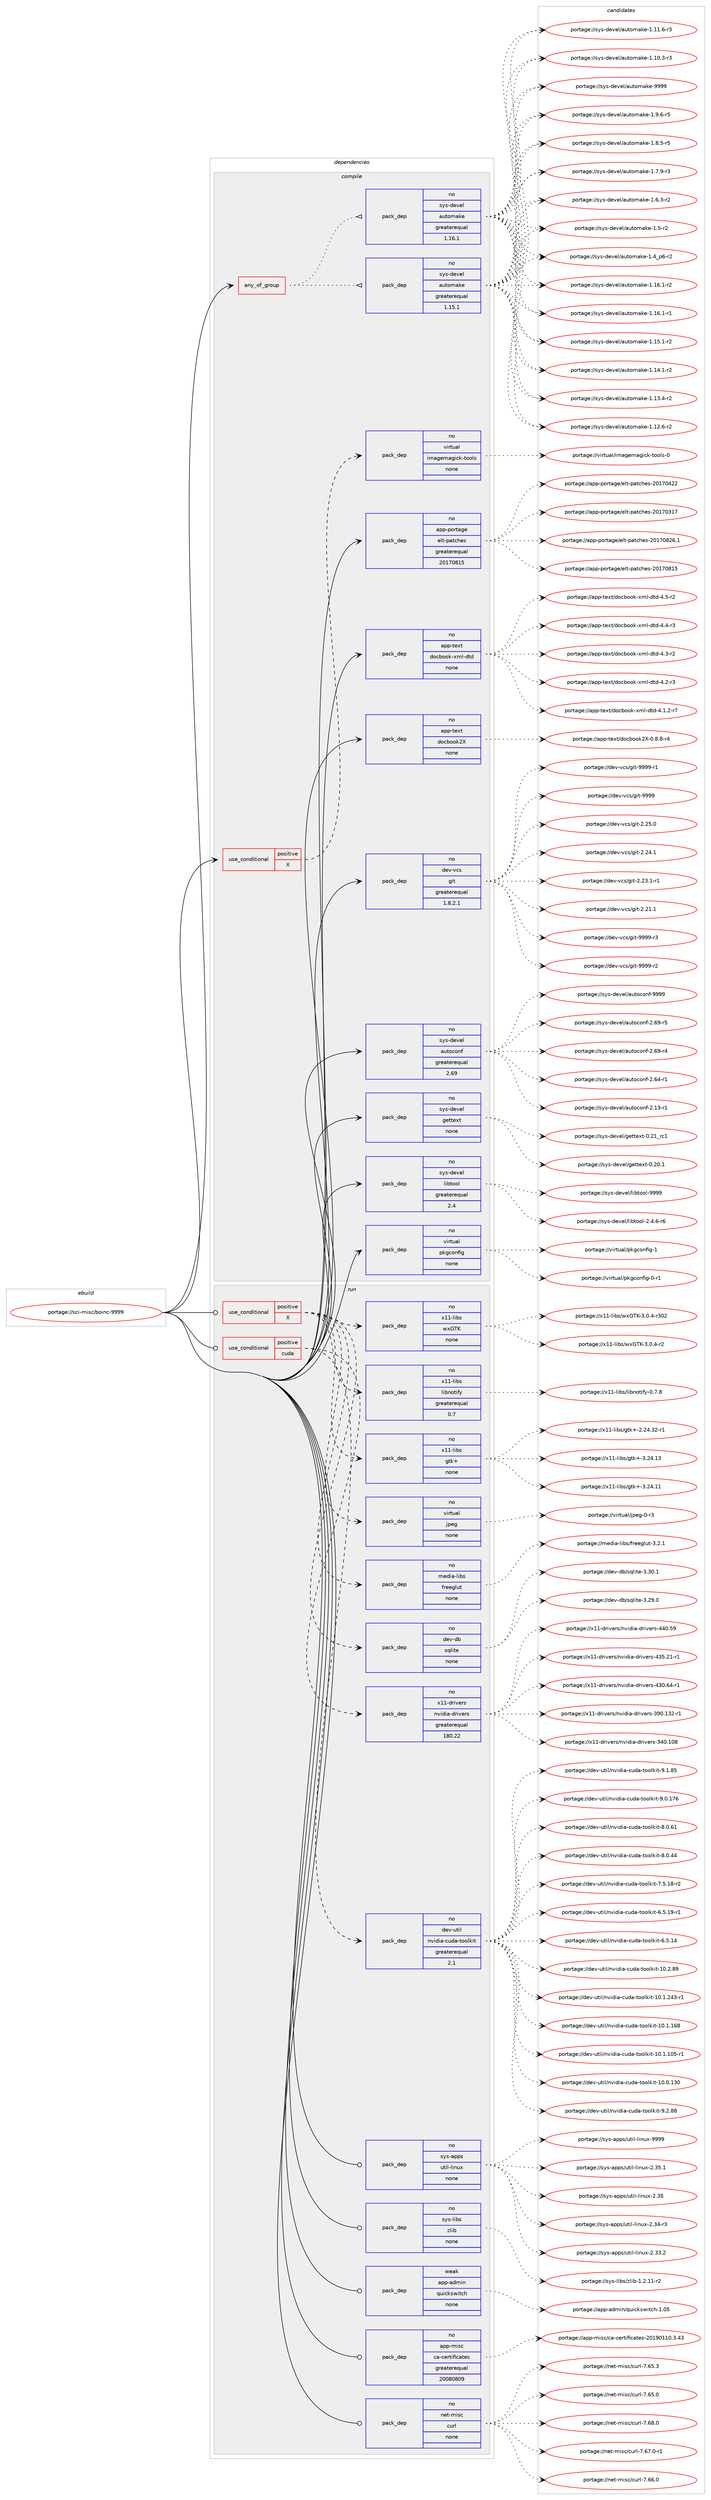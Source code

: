 digraph prolog {

# *************
# Graph options
# *************

newrank=true;
concentrate=true;
compound=true;
graph [rankdir=LR,fontname=Helvetica,fontsize=10,ranksep=1.5];#, ranksep=2.5, nodesep=0.2];
edge  [arrowhead=vee];
node  [fontname=Helvetica,fontsize=10];

# **********
# The ebuild
# **********

subgraph cluster_leftcol {
color=gray;
rank=same;
label=<<i>ebuild</i>>;
id [label="portage://sci-misc/boinc-9999", color=red, width=4, href="../sci-misc/boinc-9999.svg"];
}

# ****************
# The dependencies
# ****************

subgraph cluster_midcol {
color=gray;
label=<<i>dependencies</i>>;
subgraph cluster_compile {
fillcolor="#eeeeee";
style=filled;
label=<<i>compile</i>>;
subgraph any1356 {
dependency85972 [label=<<TABLE BORDER="0" CELLBORDER="1" CELLSPACING="0" CELLPADDING="4"><TR><TD CELLPADDING="10">any_of_group</TD></TR></TABLE>>, shape=none, color=red];subgraph pack67644 {
dependency85973 [label=<<TABLE BORDER="0" CELLBORDER="1" CELLSPACING="0" CELLPADDING="4" WIDTH="220"><TR><TD ROWSPAN="6" CELLPADDING="30">pack_dep</TD></TR><TR><TD WIDTH="110">no</TD></TR><TR><TD>sys-devel</TD></TR><TR><TD>automake</TD></TR><TR><TD>greaterequal</TD></TR><TR><TD>1.16.1</TD></TR></TABLE>>, shape=none, color=blue];
}
dependency85972:e -> dependency85973:w [weight=20,style="dotted",arrowhead="oinv"];
subgraph pack67645 {
dependency85974 [label=<<TABLE BORDER="0" CELLBORDER="1" CELLSPACING="0" CELLPADDING="4" WIDTH="220"><TR><TD ROWSPAN="6" CELLPADDING="30">pack_dep</TD></TR><TR><TD WIDTH="110">no</TD></TR><TR><TD>sys-devel</TD></TR><TR><TD>automake</TD></TR><TR><TD>greaterequal</TD></TR><TR><TD>1.15.1</TD></TR></TABLE>>, shape=none, color=blue];
}
dependency85972:e -> dependency85974:w [weight=20,style="dotted",arrowhead="oinv"];
}
id:e -> dependency85972:w [weight=20,style="solid",arrowhead="vee"];
subgraph cond16888 {
dependency85975 [label=<<TABLE BORDER="0" CELLBORDER="1" CELLSPACING="0" CELLPADDING="4"><TR><TD ROWSPAN="3" CELLPADDING="10">use_conditional</TD></TR><TR><TD>positive</TD></TR><TR><TD>X</TD></TR></TABLE>>, shape=none, color=red];
subgraph pack67646 {
dependency85976 [label=<<TABLE BORDER="0" CELLBORDER="1" CELLSPACING="0" CELLPADDING="4" WIDTH="220"><TR><TD ROWSPAN="6" CELLPADDING="30">pack_dep</TD></TR><TR><TD WIDTH="110">no</TD></TR><TR><TD>virtual</TD></TR><TR><TD>imagemagick-tools</TD></TR><TR><TD>none</TD></TR><TR><TD></TD></TR></TABLE>>, shape=none, color=blue];
}
dependency85975:e -> dependency85976:w [weight=20,style="dashed",arrowhead="vee"];
}
id:e -> dependency85975:w [weight=20,style="solid",arrowhead="vee"];
subgraph pack67647 {
dependency85977 [label=<<TABLE BORDER="0" CELLBORDER="1" CELLSPACING="0" CELLPADDING="4" WIDTH="220"><TR><TD ROWSPAN="6" CELLPADDING="30">pack_dep</TD></TR><TR><TD WIDTH="110">no</TD></TR><TR><TD>app-portage</TD></TR><TR><TD>elt-patches</TD></TR><TR><TD>greaterequal</TD></TR><TR><TD>20170815</TD></TR></TABLE>>, shape=none, color=blue];
}
id:e -> dependency85977:w [weight=20,style="solid",arrowhead="vee"];
subgraph pack67648 {
dependency85978 [label=<<TABLE BORDER="0" CELLBORDER="1" CELLSPACING="0" CELLPADDING="4" WIDTH="220"><TR><TD ROWSPAN="6" CELLPADDING="30">pack_dep</TD></TR><TR><TD WIDTH="110">no</TD></TR><TR><TD>app-text</TD></TR><TR><TD>docbook-xml-dtd</TD></TR><TR><TD>none</TD></TR><TR><TD></TD></TR></TABLE>>, shape=none, color=blue];
}
id:e -> dependency85978:w [weight=20,style="solid",arrowhead="vee"];
subgraph pack67649 {
dependency85979 [label=<<TABLE BORDER="0" CELLBORDER="1" CELLSPACING="0" CELLPADDING="4" WIDTH="220"><TR><TD ROWSPAN="6" CELLPADDING="30">pack_dep</TD></TR><TR><TD WIDTH="110">no</TD></TR><TR><TD>app-text</TD></TR><TR><TD>docbook2X</TD></TR><TR><TD>none</TD></TR><TR><TD></TD></TR></TABLE>>, shape=none, color=blue];
}
id:e -> dependency85979:w [weight=20,style="solid",arrowhead="vee"];
subgraph pack67650 {
dependency85980 [label=<<TABLE BORDER="0" CELLBORDER="1" CELLSPACING="0" CELLPADDING="4" WIDTH="220"><TR><TD ROWSPAN="6" CELLPADDING="30">pack_dep</TD></TR><TR><TD WIDTH="110">no</TD></TR><TR><TD>dev-vcs</TD></TR><TR><TD>git</TD></TR><TR><TD>greaterequal</TD></TR><TR><TD>1.8.2.1</TD></TR></TABLE>>, shape=none, color=blue];
}
id:e -> dependency85980:w [weight=20,style="solid",arrowhead="vee"];
subgraph pack67651 {
dependency85981 [label=<<TABLE BORDER="0" CELLBORDER="1" CELLSPACING="0" CELLPADDING="4" WIDTH="220"><TR><TD ROWSPAN="6" CELLPADDING="30">pack_dep</TD></TR><TR><TD WIDTH="110">no</TD></TR><TR><TD>sys-devel</TD></TR><TR><TD>autoconf</TD></TR><TR><TD>greaterequal</TD></TR><TR><TD>2.69</TD></TR></TABLE>>, shape=none, color=blue];
}
id:e -> dependency85981:w [weight=20,style="solid",arrowhead="vee"];
subgraph pack67652 {
dependency85982 [label=<<TABLE BORDER="0" CELLBORDER="1" CELLSPACING="0" CELLPADDING="4" WIDTH="220"><TR><TD ROWSPAN="6" CELLPADDING="30">pack_dep</TD></TR><TR><TD WIDTH="110">no</TD></TR><TR><TD>sys-devel</TD></TR><TR><TD>gettext</TD></TR><TR><TD>none</TD></TR><TR><TD></TD></TR></TABLE>>, shape=none, color=blue];
}
id:e -> dependency85982:w [weight=20,style="solid",arrowhead="vee"];
subgraph pack67653 {
dependency85983 [label=<<TABLE BORDER="0" CELLBORDER="1" CELLSPACING="0" CELLPADDING="4" WIDTH="220"><TR><TD ROWSPAN="6" CELLPADDING="30">pack_dep</TD></TR><TR><TD WIDTH="110">no</TD></TR><TR><TD>sys-devel</TD></TR><TR><TD>libtool</TD></TR><TR><TD>greaterequal</TD></TR><TR><TD>2.4</TD></TR></TABLE>>, shape=none, color=blue];
}
id:e -> dependency85983:w [weight=20,style="solid",arrowhead="vee"];
subgraph pack67654 {
dependency85984 [label=<<TABLE BORDER="0" CELLBORDER="1" CELLSPACING="0" CELLPADDING="4" WIDTH="220"><TR><TD ROWSPAN="6" CELLPADDING="30">pack_dep</TD></TR><TR><TD WIDTH="110">no</TD></TR><TR><TD>virtual</TD></TR><TR><TD>pkgconfig</TD></TR><TR><TD>none</TD></TR><TR><TD></TD></TR></TABLE>>, shape=none, color=blue];
}
id:e -> dependency85984:w [weight=20,style="solid",arrowhead="vee"];
}
subgraph cluster_compileandrun {
fillcolor="#eeeeee";
style=filled;
label=<<i>compile and run</i>>;
}
subgraph cluster_run {
fillcolor="#eeeeee";
style=filled;
label=<<i>run</i>>;
subgraph cond16889 {
dependency85985 [label=<<TABLE BORDER="0" CELLBORDER="1" CELLSPACING="0" CELLPADDING="4"><TR><TD ROWSPAN="3" CELLPADDING="10">use_conditional</TD></TR><TR><TD>positive</TD></TR><TR><TD>X</TD></TR></TABLE>>, shape=none, color=red];
subgraph pack67655 {
dependency85986 [label=<<TABLE BORDER="0" CELLBORDER="1" CELLSPACING="0" CELLPADDING="4" WIDTH="220"><TR><TD ROWSPAN="6" CELLPADDING="30">pack_dep</TD></TR><TR><TD WIDTH="110">no</TD></TR><TR><TD>dev-db</TD></TR><TR><TD>sqlite</TD></TR><TR><TD>none</TD></TR><TR><TD></TD></TR></TABLE>>, shape=none, color=blue];
}
dependency85985:e -> dependency85986:w [weight=20,style="dashed",arrowhead="vee"];
subgraph pack67656 {
dependency85987 [label=<<TABLE BORDER="0" CELLBORDER="1" CELLSPACING="0" CELLPADDING="4" WIDTH="220"><TR><TD ROWSPAN="6" CELLPADDING="30">pack_dep</TD></TR><TR><TD WIDTH="110">no</TD></TR><TR><TD>media-libs</TD></TR><TR><TD>freeglut</TD></TR><TR><TD>none</TD></TR><TR><TD></TD></TR></TABLE>>, shape=none, color=blue];
}
dependency85985:e -> dependency85987:w [weight=20,style="dashed",arrowhead="vee"];
subgraph pack67657 {
dependency85988 [label=<<TABLE BORDER="0" CELLBORDER="1" CELLSPACING="0" CELLPADDING="4" WIDTH="220"><TR><TD ROWSPAN="6" CELLPADDING="30">pack_dep</TD></TR><TR><TD WIDTH="110">no</TD></TR><TR><TD>virtual</TD></TR><TR><TD>jpeg</TD></TR><TR><TD>none</TD></TR><TR><TD></TD></TR></TABLE>>, shape=none, color=blue];
}
dependency85985:e -> dependency85988:w [weight=20,style="dashed",arrowhead="vee"];
subgraph pack67658 {
dependency85989 [label=<<TABLE BORDER="0" CELLBORDER="1" CELLSPACING="0" CELLPADDING="4" WIDTH="220"><TR><TD ROWSPAN="6" CELLPADDING="30">pack_dep</TD></TR><TR><TD WIDTH="110">no</TD></TR><TR><TD>x11-libs</TD></TR><TR><TD>gtk+</TD></TR><TR><TD>none</TD></TR><TR><TD></TD></TR></TABLE>>, shape=none, color=blue];
}
dependency85985:e -> dependency85989:w [weight=20,style="dashed",arrowhead="vee"];
subgraph pack67659 {
dependency85990 [label=<<TABLE BORDER="0" CELLBORDER="1" CELLSPACING="0" CELLPADDING="4" WIDTH="220"><TR><TD ROWSPAN="6" CELLPADDING="30">pack_dep</TD></TR><TR><TD WIDTH="110">no</TD></TR><TR><TD>x11-libs</TD></TR><TR><TD>libnotify</TD></TR><TR><TD>greaterequal</TD></TR><TR><TD>0.7</TD></TR></TABLE>>, shape=none, color=blue];
}
dependency85985:e -> dependency85990:w [weight=20,style="dashed",arrowhead="vee"];
subgraph pack67660 {
dependency85991 [label=<<TABLE BORDER="0" CELLBORDER="1" CELLSPACING="0" CELLPADDING="4" WIDTH="220"><TR><TD ROWSPAN="6" CELLPADDING="30">pack_dep</TD></TR><TR><TD WIDTH="110">no</TD></TR><TR><TD>x11-libs</TD></TR><TR><TD>wxGTK</TD></TR><TR><TD>none</TD></TR><TR><TD></TD></TR></TABLE>>, shape=none, color=blue];
}
dependency85985:e -> dependency85991:w [weight=20,style="dashed",arrowhead="vee"];
}
id:e -> dependency85985:w [weight=20,style="solid",arrowhead="odot"];
subgraph cond16890 {
dependency85992 [label=<<TABLE BORDER="0" CELLBORDER="1" CELLSPACING="0" CELLPADDING="4"><TR><TD ROWSPAN="3" CELLPADDING="10">use_conditional</TD></TR><TR><TD>positive</TD></TR><TR><TD>cuda</TD></TR></TABLE>>, shape=none, color=red];
subgraph pack67661 {
dependency85993 [label=<<TABLE BORDER="0" CELLBORDER="1" CELLSPACING="0" CELLPADDING="4" WIDTH="220"><TR><TD ROWSPAN="6" CELLPADDING="30">pack_dep</TD></TR><TR><TD WIDTH="110">no</TD></TR><TR><TD>dev-util</TD></TR><TR><TD>nvidia-cuda-toolkit</TD></TR><TR><TD>greaterequal</TD></TR><TR><TD>2.1</TD></TR></TABLE>>, shape=none, color=blue];
}
dependency85992:e -> dependency85993:w [weight=20,style="dashed",arrowhead="vee"];
subgraph pack67662 {
dependency85994 [label=<<TABLE BORDER="0" CELLBORDER="1" CELLSPACING="0" CELLPADDING="4" WIDTH="220"><TR><TD ROWSPAN="6" CELLPADDING="30">pack_dep</TD></TR><TR><TD WIDTH="110">no</TD></TR><TR><TD>x11-drivers</TD></TR><TR><TD>nvidia-drivers</TD></TR><TR><TD>greaterequal</TD></TR><TR><TD>180.22</TD></TR></TABLE>>, shape=none, color=blue];
}
dependency85992:e -> dependency85994:w [weight=20,style="dashed",arrowhead="vee"];
}
id:e -> dependency85992:w [weight=20,style="solid",arrowhead="odot"];
subgraph pack67663 {
dependency85995 [label=<<TABLE BORDER="0" CELLBORDER="1" CELLSPACING="0" CELLPADDING="4" WIDTH="220"><TR><TD ROWSPAN="6" CELLPADDING="30">pack_dep</TD></TR><TR><TD WIDTH="110">no</TD></TR><TR><TD>app-misc</TD></TR><TR><TD>ca-certificates</TD></TR><TR><TD>greaterequal</TD></TR><TR><TD>20080809</TD></TR></TABLE>>, shape=none, color=blue];
}
id:e -> dependency85995:w [weight=20,style="solid",arrowhead="odot"];
subgraph pack67664 {
dependency85996 [label=<<TABLE BORDER="0" CELLBORDER="1" CELLSPACING="0" CELLPADDING="4" WIDTH="220"><TR><TD ROWSPAN="6" CELLPADDING="30">pack_dep</TD></TR><TR><TD WIDTH="110">no</TD></TR><TR><TD>net-misc</TD></TR><TR><TD>curl</TD></TR><TR><TD>none</TD></TR><TR><TD></TD></TR></TABLE>>, shape=none, color=blue];
}
id:e -> dependency85996:w [weight=20,style="solid",arrowhead="odot"];
subgraph pack67665 {
dependency85997 [label=<<TABLE BORDER="0" CELLBORDER="1" CELLSPACING="0" CELLPADDING="4" WIDTH="220"><TR><TD ROWSPAN="6" CELLPADDING="30">pack_dep</TD></TR><TR><TD WIDTH="110">no</TD></TR><TR><TD>sys-apps</TD></TR><TR><TD>util-linux</TD></TR><TR><TD>none</TD></TR><TR><TD></TD></TR></TABLE>>, shape=none, color=blue];
}
id:e -> dependency85997:w [weight=20,style="solid",arrowhead="odot"];
subgraph pack67666 {
dependency85998 [label=<<TABLE BORDER="0" CELLBORDER="1" CELLSPACING="0" CELLPADDING="4" WIDTH="220"><TR><TD ROWSPAN="6" CELLPADDING="30">pack_dep</TD></TR><TR><TD WIDTH="110">no</TD></TR><TR><TD>sys-libs</TD></TR><TR><TD>zlib</TD></TR><TR><TD>none</TD></TR><TR><TD></TD></TR></TABLE>>, shape=none, color=blue];
}
id:e -> dependency85998:w [weight=20,style="solid",arrowhead="odot"];
subgraph pack67667 {
dependency85999 [label=<<TABLE BORDER="0" CELLBORDER="1" CELLSPACING="0" CELLPADDING="4" WIDTH="220"><TR><TD ROWSPAN="6" CELLPADDING="30">pack_dep</TD></TR><TR><TD WIDTH="110">weak</TD></TR><TR><TD>app-admin</TD></TR><TR><TD>quickswitch</TD></TR><TR><TD>none</TD></TR><TR><TD></TD></TR></TABLE>>, shape=none, color=blue];
}
id:e -> dependency85999:w [weight=20,style="solid",arrowhead="odot"];
}
}

# **************
# The candidates
# **************

subgraph cluster_choices {
rank=same;
color=gray;
label=<<i>candidates</i>>;

subgraph choice67644 {
color=black;
nodesep=1;
choice115121115451001011181011084797117116111109971071014557575757 [label="portage://sys-devel/automake-9999", color=red, width=4,href="../sys-devel/automake-9999.svg"];
choice115121115451001011181011084797117116111109971071014549465746544511453 [label="portage://sys-devel/automake-1.9.6-r5", color=red, width=4,href="../sys-devel/automake-1.9.6-r5.svg"];
choice115121115451001011181011084797117116111109971071014549465646534511453 [label="portage://sys-devel/automake-1.8.5-r5", color=red, width=4,href="../sys-devel/automake-1.8.5-r5.svg"];
choice115121115451001011181011084797117116111109971071014549465546574511451 [label="portage://sys-devel/automake-1.7.9-r3", color=red, width=4,href="../sys-devel/automake-1.7.9-r3.svg"];
choice115121115451001011181011084797117116111109971071014549465446514511450 [label="portage://sys-devel/automake-1.6.3-r2", color=red, width=4,href="../sys-devel/automake-1.6.3-r2.svg"];
choice11512111545100101118101108479711711611110997107101454946534511450 [label="portage://sys-devel/automake-1.5-r2", color=red, width=4,href="../sys-devel/automake-1.5-r2.svg"];
choice115121115451001011181011084797117116111109971071014549465295112544511450 [label="portage://sys-devel/automake-1.4_p6-r2", color=red, width=4,href="../sys-devel/automake-1.4_p6-r2.svg"];
choice11512111545100101118101108479711711611110997107101454946495446494511450 [label="portage://sys-devel/automake-1.16.1-r2", color=red, width=4,href="../sys-devel/automake-1.16.1-r2.svg"];
choice11512111545100101118101108479711711611110997107101454946495446494511449 [label="portage://sys-devel/automake-1.16.1-r1", color=red, width=4,href="../sys-devel/automake-1.16.1-r1.svg"];
choice11512111545100101118101108479711711611110997107101454946495346494511450 [label="portage://sys-devel/automake-1.15.1-r2", color=red, width=4,href="../sys-devel/automake-1.15.1-r2.svg"];
choice11512111545100101118101108479711711611110997107101454946495246494511450 [label="portage://sys-devel/automake-1.14.1-r2", color=red, width=4,href="../sys-devel/automake-1.14.1-r2.svg"];
choice11512111545100101118101108479711711611110997107101454946495146524511450 [label="portage://sys-devel/automake-1.13.4-r2", color=red, width=4,href="../sys-devel/automake-1.13.4-r2.svg"];
choice11512111545100101118101108479711711611110997107101454946495046544511450 [label="portage://sys-devel/automake-1.12.6-r2", color=red, width=4,href="../sys-devel/automake-1.12.6-r2.svg"];
choice11512111545100101118101108479711711611110997107101454946494946544511451 [label="portage://sys-devel/automake-1.11.6-r3", color=red, width=4,href="../sys-devel/automake-1.11.6-r3.svg"];
choice11512111545100101118101108479711711611110997107101454946494846514511451 [label="portage://sys-devel/automake-1.10.3-r3", color=red, width=4,href="../sys-devel/automake-1.10.3-r3.svg"];
dependency85973:e -> choice115121115451001011181011084797117116111109971071014557575757:w [style=dotted,weight="100"];
dependency85973:e -> choice115121115451001011181011084797117116111109971071014549465746544511453:w [style=dotted,weight="100"];
dependency85973:e -> choice115121115451001011181011084797117116111109971071014549465646534511453:w [style=dotted,weight="100"];
dependency85973:e -> choice115121115451001011181011084797117116111109971071014549465546574511451:w [style=dotted,weight="100"];
dependency85973:e -> choice115121115451001011181011084797117116111109971071014549465446514511450:w [style=dotted,weight="100"];
dependency85973:e -> choice11512111545100101118101108479711711611110997107101454946534511450:w [style=dotted,weight="100"];
dependency85973:e -> choice115121115451001011181011084797117116111109971071014549465295112544511450:w [style=dotted,weight="100"];
dependency85973:e -> choice11512111545100101118101108479711711611110997107101454946495446494511450:w [style=dotted,weight="100"];
dependency85973:e -> choice11512111545100101118101108479711711611110997107101454946495446494511449:w [style=dotted,weight="100"];
dependency85973:e -> choice11512111545100101118101108479711711611110997107101454946495346494511450:w [style=dotted,weight="100"];
dependency85973:e -> choice11512111545100101118101108479711711611110997107101454946495246494511450:w [style=dotted,weight="100"];
dependency85973:e -> choice11512111545100101118101108479711711611110997107101454946495146524511450:w [style=dotted,weight="100"];
dependency85973:e -> choice11512111545100101118101108479711711611110997107101454946495046544511450:w [style=dotted,weight="100"];
dependency85973:e -> choice11512111545100101118101108479711711611110997107101454946494946544511451:w [style=dotted,weight="100"];
dependency85973:e -> choice11512111545100101118101108479711711611110997107101454946494846514511451:w [style=dotted,weight="100"];
}
subgraph choice67645 {
color=black;
nodesep=1;
choice115121115451001011181011084797117116111109971071014557575757 [label="portage://sys-devel/automake-9999", color=red, width=4,href="../sys-devel/automake-9999.svg"];
choice115121115451001011181011084797117116111109971071014549465746544511453 [label="portage://sys-devel/automake-1.9.6-r5", color=red, width=4,href="../sys-devel/automake-1.9.6-r5.svg"];
choice115121115451001011181011084797117116111109971071014549465646534511453 [label="portage://sys-devel/automake-1.8.5-r5", color=red, width=4,href="../sys-devel/automake-1.8.5-r5.svg"];
choice115121115451001011181011084797117116111109971071014549465546574511451 [label="portage://sys-devel/automake-1.7.9-r3", color=red, width=4,href="../sys-devel/automake-1.7.9-r3.svg"];
choice115121115451001011181011084797117116111109971071014549465446514511450 [label="portage://sys-devel/automake-1.6.3-r2", color=red, width=4,href="../sys-devel/automake-1.6.3-r2.svg"];
choice11512111545100101118101108479711711611110997107101454946534511450 [label="portage://sys-devel/automake-1.5-r2", color=red, width=4,href="../sys-devel/automake-1.5-r2.svg"];
choice115121115451001011181011084797117116111109971071014549465295112544511450 [label="portage://sys-devel/automake-1.4_p6-r2", color=red, width=4,href="../sys-devel/automake-1.4_p6-r2.svg"];
choice11512111545100101118101108479711711611110997107101454946495446494511450 [label="portage://sys-devel/automake-1.16.1-r2", color=red, width=4,href="../sys-devel/automake-1.16.1-r2.svg"];
choice11512111545100101118101108479711711611110997107101454946495446494511449 [label="portage://sys-devel/automake-1.16.1-r1", color=red, width=4,href="../sys-devel/automake-1.16.1-r1.svg"];
choice11512111545100101118101108479711711611110997107101454946495346494511450 [label="portage://sys-devel/automake-1.15.1-r2", color=red, width=4,href="../sys-devel/automake-1.15.1-r2.svg"];
choice11512111545100101118101108479711711611110997107101454946495246494511450 [label="portage://sys-devel/automake-1.14.1-r2", color=red, width=4,href="../sys-devel/automake-1.14.1-r2.svg"];
choice11512111545100101118101108479711711611110997107101454946495146524511450 [label="portage://sys-devel/automake-1.13.4-r2", color=red, width=4,href="../sys-devel/automake-1.13.4-r2.svg"];
choice11512111545100101118101108479711711611110997107101454946495046544511450 [label="portage://sys-devel/automake-1.12.6-r2", color=red, width=4,href="../sys-devel/automake-1.12.6-r2.svg"];
choice11512111545100101118101108479711711611110997107101454946494946544511451 [label="portage://sys-devel/automake-1.11.6-r3", color=red, width=4,href="../sys-devel/automake-1.11.6-r3.svg"];
choice11512111545100101118101108479711711611110997107101454946494846514511451 [label="portage://sys-devel/automake-1.10.3-r3", color=red, width=4,href="../sys-devel/automake-1.10.3-r3.svg"];
dependency85974:e -> choice115121115451001011181011084797117116111109971071014557575757:w [style=dotted,weight="100"];
dependency85974:e -> choice115121115451001011181011084797117116111109971071014549465746544511453:w [style=dotted,weight="100"];
dependency85974:e -> choice115121115451001011181011084797117116111109971071014549465646534511453:w [style=dotted,weight="100"];
dependency85974:e -> choice115121115451001011181011084797117116111109971071014549465546574511451:w [style=dotted,weight="100"];
dependency85974:e -> choice115121115451001011181011084797117116111109971071014549465446514511450:w [style=dotted,weight="100"];
dependency85974:e -> choice11512111545100101118101108479711711611110997107101454946534511450:w [style=dotted,weight="100"];
dependency85974:e -> choice115121115451001011181011084797117116111109971071014549465295112544511450:w [style=dotted,weight="100"];
dependency85974:e -> choice11512111545100101118101108479711711611110997107101454946495446494511450:w [style=dotted,weight="100"];
dependency85974:e -> choice11512111545100101118101108479711711611110997107101454946495446494511449:w [style=dotted,weight="100"];
dependency85974:e -> choice11512111545100101118101108479711711611110997107101454946495346494511450:w [style=dotted,weight="100"];
dependency85974:e -> choice11512111545100101118101108479711711611110997107101454946495246494511450:w [style=dotted,weight="100"];
dependency85974:e -> choice11512111545100101118101108479711711611110997107101454946495146524511450:w [style=dotted,weight="100"];
dependency85974:e -> choice11512111545100101118101108479711711611110997107101454946495046544511450:w [style=dotted,weight="100"];
dependency85974:e -> choice11512111545100101118101108479711711611110997107101454946494946544511451:w [style=dotted,weight="100"];
dependency85974:e -> choice11512111545100101118101108479711711611110997107101454946494846514511451:w [style=dotted,weight="100"];
}
subgraph choice67646 {
color=black;
nodesep=1;
choice1181051141161179710847105109971031011099710310599107451161111111081154548 [label="portage://virtual/imagemagick-tools-0", color=red, width=4,href="../virtual/imagemagick-tools-0.svg"];
dependency85976:e -> choice1181051141161179710847105109971031011099710310599107451161111111081154548:w [style=dotted,weight="100"];
}
subgraph choice67647 {
color=black;
nodesep=1;
choice971121124511211111411697103101471011081164511297116991041011154550484955485650544649 [label="portage://app-portage/elt-patches-20170826.1", color=red, width=4,href="../app-portage/elt-patches-20170826.1.svg"];
choice97112112451121111141169710310147101108116451129711699104101115455048495548564953 [label="portage://app-portage/elt-patches-20170815", color=red, width=4,href="../app-portage/elt-patches-20170815.svg"];
choice97112112451121111141169710310147101108116451129711699104101115455048495548525050 [label="portage://app-portage/elt-patches-20170422", color=red, width=4,href="../app-portage/elt-patches-20170422.svg"];
choice97112112451121111141169710310147101108116451129711699104101115455048495548514955 [label="portage://app-portage/elt-patches-20170317", color=red, width=4,href="../app-portage/elt-patches-20170317.svg"];
dependency85977:e -> choice971121124511211111411697103101471011081164511297116991041011154550484955485650544649:w [style=dotted,weight="100"];
dependency85977:e -> choice97112112451121111141169710310147101108116451129711699104101115455048495548564953:w [style=dotted,weight="100"];
dependency85977:e -> choice97112112451121111141169710310147101108116451129711699104101115455048495548525050:w [style=dotted,weight="100"];
dependency85977:e -> choice97112112451121111141169710310147101108116451129711699104101115455048495548514955:w [style=dotted,weight="100"];
}
subgraph choice67648 {
color=black;
nodesep=1;
choice97112112451161011201164710011199981111111074512010910845100116100455246534511450 [label="portage://app-text/docbook-xml-dtd-4.5-r2", color=red, width=4,href="../app-text/docbook-xml-dtd-4.5-r2.svg"];
choice97112112451161011201164710011199981111111074512010910845100116100455246524511451 [label="portage://app-text/docbook-xml-dtd-4.4-r3", color=red, width=4,href="../app-text/docbook-xml-dtd-4.4-r3.svg"];
choice97112112451161011201164710011199981111111074512010910845100116100455246514511450 [label="portage://app-text/docbook-xml-dtd-4.3-r2", color=red, width=4,href="../app-text/docbook-xml-dtd-4.3-r2.svg"];
choice97112112451161011201164710011199981111111074512010910845100116100455246504511451 [label="portage://app-text/docbook-xml-dtd-4.2-r3", color=red, width=4,href="../app-text/docbook-xml-dtd-4.2-r3.svg"];
choice971121124511610112011647100111999811111110745120109108451001161004552464946504511455 [label="portage://app-text/docbook-xml-dtd-4.1.2-r7", color=red, width=4,href="../app-text/docbook-xml-dtd-4.1.2-r7.svg"];
dependency85978:e -> choice97112112451161011201164710011199981111111074512010910845100116100455246534511450:w [style=dotted,weight="100"];
dependency85978:e -> choice97112112451161011201164710011199981111111074512010910845100116100455246524511451:w [style=dotted,weight="100"];
dependency85978:e -> choice97112112451161011201164710011199981111111074512010910845100116100455246514511450:w [style=dotted,weight="100"];
dependency85978:e -> choice97112112451161011201164710011199981111111074512010910845100116100455246504511451:w [style=dotted,weight="100"];
dependency85978:e -> choice971121124511610112011647100111999811111110745120109108451001161004552464946504511455:w [style=dotted,weight="100"];
}
subgraph choice67649 {
color=black;
nodesep=1;
choice971121124511610112011647100111999811111110750884548465646564511452 [label="portage://app-text/docbook2X-0.8.8-r4", color=red, width=4,href="../app-text/docbook2X-0.8.8-r4.svg"];
dependency85979:e -> choice971121124511610112011647100111999811111110750884548465646564511452:w [style=dotted,weight="100"];
}
subgraph choice67650 {
color=black;
nodesep=1;
choice10010111845118991154710310511645575757574511451 [label="portage://dev-vcs/git-9999-r3", color=red, width=4,href="../dev-vcs/git-9999-r3.svg"];
choice10010111845118991154710310511645575757574511450 [label="portage://dev-vcs/git-9999-r2", color=red, width=4,href="../dev-vcs/git-9999-r2.svg"];
choice10010111845118991154710310511645575757574511449 [label="portage://dev-vcs/git-9999-r1", color=red, width=4,href="../dev-vcs/git-9999-r1.svg"];
choice1001011184511899115471031051164557575757 [label="portage://dev-vcs/git-9999", color=red, width=4,href="../dev-vcs/git-9999.svg"];
choice10010111845118991154710310511645504650534648 [label="portage://dev-vcs/git-2.25.0", color=red, width=4,href="../dev-vcs/git-2.25.0.svg"];
choice10010111845118991154710310511645504650524649 [label="portage://dev-vcs/git-2.24.1", color=red, width=4,href="../dev-vcs/git-2.24.1.svg"];
choice100101118451189911547103105116455046505146494511449 [label="portage://dev-vcs/git-2.23.1-r1", color=red, width=4,href="../dev-vcs/git-2.23.1-r1.svg"];
choice10010111845118991154710310511645504650494649 [label="portage://dev-vcs/git-2.21.1", color=red, width=4,href="../dev-vcs/git-2.21.1.svg"];
dependency85980:e -> choice10010111845118991154710310511645575757574511451:w [style=dotted,weight="100"];
dependency85980:e -> choice10010111845118991154710310511645575757574511450:w [style=dotted,weight="100"];
dependency85980:e -> choice10010111845118991154710310511645575757574511449:w [style=dotted,weight="100"];
dependency85980:e -> choice1001011184511899115471031051164557575757:w [style=dotted,weight="100"];
dependency85980:e -> choice10010111845118991154710310511645504650534648:w [style=dotted,weight="100"];
dependency85980:e -> choice10010111845118991154710310511645504650524649:w [style=dotted,weight="100"];
dependency85980:e -> choice100101118451189911547103105116455046505146494511449:w [style=dotted,weight="100"];
dependency85980:e -> choice10010111845118991154710310511645504650494649:w [style=dotted,weight="100"];
}
subgraph choice67651 {
color=black;
nodesep=1;
choice115121115451001011181011084797117116111991111101024557575757 [label="portage://sys-devel/autoconf-9999", color=red, width=4,href="../sys-devel/autoconf-9999.svg"];
choice1151211154510010111810110847971171161119911111010245504654574511453 [label="portage://sys-devel/autoconf-2.69-r5", color=red, width=4,href="../sys-devel/autoconf-2.69-r5.svg"];
choice1151211154510010111810110847971171161119911111010245504654574511452 [label="portage://sys-devel/autoconf-2.69-r4", color=red, width=4,href="../sys-devel/autoconf-2.69-r4.svg"];
choice1151211154510010111810110847971171161119911111010245504654524511449 [label="portage://sys-devel/autoconf-2.64-r1", color=red, width=4,href="../sys-devel/autoconf-2.64-r1.svg"];
choice1151211154510010111810110847971171161119911111010245504649514511449 [label="portage://sys-devel/autoconf-2.13-r1", color=red, width=4,href="../sys-devel/autoconf-2.13-r1.svg"];
dependency85981:e -> choice115121115451001011181011084797117116111991111101024557575757:w [style=dotted,weight="100"];
dependency85981:e -> choice1151211154510010111810110847971171161119911111010245504654574511453:w [style=dotted,weight="100"];
dependency85981:e -> choice1151211154510010111810110847971171161119911111010245504654574511452:w [style=dotted,weight="100"];
dependency85981:e -> choice1151211154510010111810110847971171161119911111010245504654524511449:w [style=dotted,weight="100"];
dependency85981:e -> choice1151211154510010111810110847971171161119911111010245504649514511449:w [style=dotted,weight="100"];
}
subgraph choice67652 {
color=black;
nodesep=1;
choice11512111545100101118101108471031011161161011201164548465049951149949 [label="portage://sys-devel/gettext-0.21_rc1", color=red, width=4,href="../sys-devel/gettext-0.21_rc1.svg"];
choice115121115451001011181011084710310111611610112011645484650484649 [label="portage://sys-devel/gettext-0.20.1", color=red, width=4,href="../sys-devel/gettext-0.20.1.svg"];
dependency85982:e -> choice11512111545100101118101108471031011161161011201164548465049951149949:w [style=dotted,weight="100"];
dependency85982:e -> choice115121115451001011181011084710310111611610112011645484650484649:w [style=dotted,weight="100"];
}
subgraph choice67653 {
color=black;
nodesep=1;
choice1151211154510010111810110847108105981161111111084557575757 [label="portage://sys-devel/libtool-9999", color=red, width=4,href="../sys-devel/libtool-9999.svg"];
choice1151211154510010111810110847108105981161111111084550465246544511454 [label="portage://sys-devel/libtool-2.4.6-r6", color=red, width=4,href="../sys-devel/libtool-2.4.6-r6.svg"];
dependency85983:e -> choice1151211154510010111810110847108105981161111111084557575757:w [style=dotted,weight="100"];
dependency85983:e -> choice1151211154510010111810110847108105981161111111084550465246544511454:w [style=dotted,weight="100"];
}
subgraph choice67654 {
color=black;
nodesep=1;
choice1181051141161179710847112107103991111101021051034549 [label="portage://virtual/pkgconfig-1", color=red, width=4,href="../virtual/pkgconfig-1.svg"];
choice11810511411611797108471121071039911111010210510345484511449 [label="portage://virtual/pkgconfig-0-r1", color=red, width=4,href="../virtual/pkgconfig-0-r1.svg"];
dependency85984:e -> choice1181051141161179710847112107103991111101021051034549:w [style=dotted,weight="100"];
dependency85984:e -> choice11810511411611797108471121071039911111010210510345484511449:w [style=dotted,weight="100"];
}
subgraph choice67655 {
color=black;
nodesep=1;
choice10010111845100984711511310810511610145514651484649 [label="portage://dev-db/sqlite-3.30.1", color=red, width=4,href="../dev-db/sqlite-3.30.1.svg"];
choice10010111845100984711511310810511610145514650574648 [label="portage://dev-db/sqlite-3.29.0", color=red, width=4,href="../dev-db/sqlite-3.29.0.svg"];
dependency85986:e -> choice10010111845100984711511310810511610145514651484649:w [style=dotted,weight="100"];
dependency85986:e -> choice10010111845100984711511310810511610145514650574648:w [style=dotted,weight="100"];
}
subgraph choice67656 {
color=black;
nodesep=1;
choice10910110010597451081059811547102114101101103108117116455146504649 [label="portage://media-libs/freeglut-3.2.1", color=red, width=4,href="../media-libs/freeglut-3.2.1.svg"];
dependency85987:e -> choice10910110010597451081059811547102114101101103108117116455146504649:w [style=dotted,weight="100"];
}
subgraph choice67657 {
color=black;
nodesep=1;
choice118105114116117971084710611210110345484511451 [label="portage://virtual/jpeg-0-r3", color=red, width=4,href="../virtual/jpeg-0-r3.svg"];
dependency85988:e -> choice118105114116117971084710611210110345484511451:w [style=dotted,weight="100"];
}
subgraph choice67658 {
color=black;
nodesep=1;
choice1204949451081059811547103116107434551465052464951 [label="portage://x11-libs/gtk+-3.24.13", color=red, width=4,href="../x11-libs/gtk+-3.24.13.svg"];
choice1204949451081059811547103116107434551465052464949 [label="portage://x11-libs/gtk+-3.24.11", color=red, width=4,href="../x11-libs/gtk+-3.24.11.svg"];
choice12049494510810598115471031161074345504650524651504511449 [label="portage://x11-libs/gtk+-2.24.32-r1", color=red, width=4,href="../x11-libs/gtk+-2.24.32-r1.svg"];
dependency85989:e -> choice1204949451081059811547103116107434551465052464951:w [style=dotted,weight="100"];
dependency85989:e -> choice1204949451081059811547103116107434551465052464949:w [style=dotted,weight="100"];
dependency85989:e -> choice12049494510810598115471031161074345504650524651504511449:w [style=dotted,weight="100"];
}
subgraph choice67659 {
color=black;
nodesep=1;
choice120494945108105981154710810598110111116105102121454846554656 [label="portage://x11-libs/libnotify-0.7.8", color=red, width=4,href="../x11-libs/libnotify-0.7.8.svg"];
dependency85990:e -> choice120494945108105981154710810598110111116105102121454846554656:w [style=dotted,weight="100"];
}
subgraph choice67660 {
color=black;
nodesep=1;
choice120494945108105981154711912071847545514648465245114514850 [label="portage://x11-libs/wxGTK-3.0.4-r302", color=red, width=4,href="../x11-libs/wxGTK-3.0.4-r302.svg"];
choice12049494510810598115471191207184754551464846524511450 [label="portage://x11-libs/wxGTK-3.0.4-r2", color=red, width=4,href="../x11-libs/wxGTK-3.0.4-r2.svg"];
dependency85991:e -> choice120494945108105981154711912071847545514648465245114514850:w [style=dotted,weight="100"];
dependency85991:e -> choice12049494510810598115471191207184754551464846524511450:w [style=dotted,weight="100"];
}
subgraph choice67661 {
color=black;
nodesep=1;
choice1001011184511711610510847110118105100105974599117100974511611111110810710511645574650465656 [label="portage://dev-util/nvidia-cuda-toolkit-9.2.88", color=red, width=4,href="../dev-util/nvidia-cuda-toolkit-9.2.88.svg"];
choice1001011184511711610510847110118105100105974599117100974511611111110810710511645574649465653 [label="portage://dev-util/nvidia-cuda-toolkit-9.1.85", color=red, width=4,href="../dev-util/nvidia-cuda-toolkit-9.1.85.svg"];
choice100101118451171161051084711011810510010597459911710097451161111111081071051164557464846495554 [label="portage://dev-util/nvidia-cuda-toolkit-9.0.176", color=red, width=4,href="../dev-util/nvidia-cuda-toolkit-9.0.176.svg"];
choice1001011184511711610510847110118105100105974599117100974511611111110810710511645564648465449 [label="portage://dev-util/nvidia-cuda-toolkit-8.0.61", color=red, width=4,href="../dev-util/nvidia-cuda-toolkit-8.0.61.svg"];
choice1001011184511711610510847110118105100105974599117100974511611111110810710511645564648465252 [label="portage://dev-util/nvidia-cuda-toolkit-8.0.44", color=red, width=4,href="../dev-util/nvidia-cuda-toolkit-8.0.44.svg"];
choice10010111845117116105108471101181051001059745991171009745116111111108107105116455546534649564511450 [label="portage://dev-util/nvidia-cuda-toolkit-7.5.18-r2", color=red, width=4,href="../dev-util/nvidia-cuda-toolkit-7.5.18-r2.svg"];
choice10010111845117116105108471101181051001059745991171009745116111111108107105116455446534649574511449 [label="portage://dev-util/nvidia-cuda-toolkit-6.5.19-r1", color=red, width=4,href="../dev-util/nvidia-cuda-toolkit-6.5.19-r1.svg"];
choice1001011184511711610510847110118105100105974599117100974511611111110810710511645544653464952 [label="portage://dev-util/nvidia-cuda-toolkit-6.5.14", color=red, width=4,href="../dev-util/nvidia-cuda-toolkit-6.5.14.svg"];
choice100101118451171161051084711011810510010597459911710097451161111111081071051164549484650465657 [label="portage://dev-util/nvidia-cuda-toolkit-10.2.89", color=red, width=4,href="../dev-util/nvidia-cuda-toolkit-10.2.89.svg"];
choice100101118451171161051084711011810510010597459911710097451161111111081071051164549484649465052514511449 [label="portage://dev-util/nvidia-cuda-toolkit-10.1.243-r1", color=red, width=4,href="../dev-util/nvidia-cuda-toolkit-10.1.243-r1.svg"];
choice10010111845117116105108471101181051001059745991171009745116111111108107105116454948464946495456 [label="portage://dev-util/nvidia-cuda-toolkit-10.1.168", color=red, width=4,href="../dev-util/nvidia-cuda-toolkit-10.1.168.svg"];
choice100101118451171161051084711011810510010597459911710097451161111111081071051164549484649464948534511449 [label="portage://dev-util/nvidia-cuda-toolkit-10.1.105-r1", color=red, width=4,href="../dev-util/nvidia-cuda-toolkit-10.1.105-r1.svg"];
choice10010111845117116105108471101181051001059745991171009745116111111108107105116454948464846495148 [label="portage://dev-util/nvidia-cuda-toolkit-10.0.130", color=red, width=4,href="../dev-util/nvidia-cuda-toolkit-10.0.130.svg"];
dependency85993:e -> choice1001011184511711610510847110118105100105974599117100974511611111110810710511645574650465656:w [style=dotted,weight="100"];
dependency85993:e -> choice1001011184511711610510847110118105100105974599117100974511611111110810710511645574649465653:w [style=dotted,weight="100"];
dependency85993:e -> choice100101118451171161051084711011810510010597459911710097451161111111081071051164557464846495554:w [style=dotted,weight="100"];
dependency85993:e -> choice1001011184511711610510847110118105100105974599117100974511611111110810710511645564648465449:w [style=dotted,weight="100"];
dependency85993:e -> choice1001011184511711610510847110118105100105974599117100974511611111110810710511645564648465252:w [style=dotted,weight="100"];
dependency85993:e -> choice10010111845117116105108471101181051001059745991171009745116111111108107105116455546534649564511450:w [style=dotted,weight="100"];
dependency85993:e -> choice10010111845117116105108471101181051001059745991171009745116111111108107105116455446534649574511449:w [style=dotted,weight="100"];
dependency85993:e -> choice1001011184511711610510847110118105100105974599117100974511611111110810710511645544653464952:w [style=dotted,weight="100"];
dependency85993:e -> choice100101118451171161051084711011810510010597459911710097451161111111081071051164549484650465657:w [style=dotted,weight="100"];
dependency85993:e -> choice100101118451171161051084711011810510010597459911710097451161111111081071051164549484649465052514511449:w [style=dotted,weight="100"];
dependency85993:e -> choice10010111845117116105108471101181051001059745991171009745116111111108107105116454948464946495456:w [style=dotted,weight="100"];
dependency85993:e -> choice100101118451171161051084711011810510010597459911710097451161111111081071051164549484649464948534511449:w [style=dotted,weight="100"];
dependency85993:e -> choice10010111845117116105108471101181051001059745991171009745116111111108107105116454948464846495148:w [style=dotted,weight="100"];
}
subgraph choice67662 {
color=black;
nodesep=1;
choice12049494510011410511810111411547110118105100105974510011410511810111411545525248465357 [label="portage://x11-drivers/nvidia-drivers-440.59", color=red, width=4,href="../x11-drivers/nvidia-drivers-440.59.svg"];
choice120494945100114105118101114115471101181051001059745100114105118101114115455251534650494511449 [label="portage://x11-drivers/nvidia-drivers-435.21-r1", color=red, width=4,href="../x11-drivers/nvidia-drivers-435.21-r1.svg"];
choice120494945100114105118101114115471101181051001059745100114105118101114115455251484654524511449 [label="portage://x11-drivers/nvidia-drivers-430.64-r1", color=red, width=4,href="../x11-drivers/nvidia-drivers-430.64-r1.svg"];
choice12049494510011410511810111411547110118105100105974510011410511810111411545515748464951504511449 [label="portage://x11-drivers/nvidia-drivers-390.132-r1", color=red, width=4,href="../x11-drivers/nvidia-drivers-390.132-r1.svg"];
choice1204949451001141051181011141154711011810510010597451001141051181011141154551524846494856 [label="portage://x11-drivers/nvidia-drivers-340.108", color=red, width=4,href="../x11-drivers/nvidia-drivers-340.108.svg"];
dependency85994:e -> choice12049494510011410511810111411547110118105100105974510011410511810111411545525248465357:w [style=dotted,weight="100"];
dependency85994:e -> choice120494945100114105118101114115471101181051001059745100114105118101114115455251534650494511449:w [style=dotted,weight="100"];
dependency85994:e -> choice120494945100114105118101114115471101181051001059745100114105118101114115455251484654524511449:w [style=dotted,weight="100"];
dependency85994:e -> choice12049494510011410511810111411547110118105100105974510011410511810111411545515748464951504511449:w [style=dotted,weight="100"];
dependency85994:e -> choice1204949451001141051181011141154711011810510010597451001141051181011141154551524846494856:w [style=dotted,weight="100"];
}
subgraph choice67663 {
color=black;
nodesep=1;
choice971121124510910511599479997459910111411610510210599971161011154550484957484949484651465251 [label="portage://app-misc/ca-certificates-20190110.3.43", color=red, width=4,href="../app-misc/ca-certificates-20190110.3.43.svg"];
dependency85995:e -> choice971121124510910511599479997459910111411610510210599971161011154550484957484949484651465251:w [style=dotted,weight="100"];
}
subgraph choice67664 {
color=black;
nodesep=1;
choice1101011164510910511599479911711410845554654564648 [label="portage://net-misc/curl-7.68.0", color=red, width=4,href="../net-misc/curl-7.68.0.svg"];
choice11010111645109105115994799117114108455546545546484511449 [label="portage://net-misc/curl-7.67.0-r1", color=red, width=4,href="../net-misc/curl-7.67.0-r1.svg"];
choice1101011164510910511599479911711410845554654544648 [label="portage://net-misc/curl-7.66.0", color=red, width=4,href="../net-misc/curl-7.66.0.svg"];
choice1101011164510910511599479911711410845554654534651 [label="portage://net-misc/curl-7.65.3", color=red, width=4,href="../net-misc/curl-7.65.3.svg"];
choice1101011164510910511599479911711410845554654534648 [label="portage://net-misc/curl-7.65.0", color=red, width=4,href="../net-misc/curl-7.65.0.svg"];
dependency85996:e -> choice1101011164510910511599479911711410845554654564648:w [style=dotted,weight="100"];
dependency85996:e -> choice11010111645109105115994799117114108455546545546484511449:w [style=dotted,weight="100"];
dependency85996:e -> choice1101011164510910511599479911711410845554654544648:w [style=dotted,weight="100"];
dependency85996:e -> choice1101011164510910511599479911711410845554654534651:w [style=dotted,weight="100"];
dependency85996:e -> choice1101011164510910511599479911711410845554654534648:w [style=dotted,weight="100"];
}
subgraph choice67665 {
color=black;
nodesep=1;
choice115121115459711211211547117116105108451081051101171204557575757 [label="portage://sys-apps/util-linux-9999", color=red, width=4,href="../sys-apps/util-linux-9999.svg"];
choice1151211154597112112115471171161051084510810511011712045504651534649 [label="portage://sys-apps/util-linux-2.35.1", color=red, width=4,href="../sys-apps/util-linux-2.35.1.svg"];
choice115121115459711211211547117116105108451081051101171204550465153 [label="portage://sys-apps/util-linux-2.35", color=red, width=4,href="../sys-apps/util-linux-2.35.svg"];
choice1151211154597112112115471171161051084510810511011712045504651524511451 [label="portage://sys-apps/util-linux-2.34-r3", color=red, width=4,href="../sys-apps/util-linux-2.34-r3.svg"];
choice1151211154597112112115471171161051084510810511011712045504651514650 [label="portage://sys-apps/util-linux-2.33.2", color=red, width=4,href="../sys-apps/util-linux-2.33.2.svg"];
dependency85997:e -> choice115121115459711211211547117116105108451081051101171204557575757:w [style=dotted,weight="100"];
dependency85997:e -> choice1151211154597112112115471171161051084510810511011712045504651534649:w [style=dotted,weight="100"];
dependency85997:e -> choice115121115459711211211547117116105108451081051101171204550465153:w [style=dotted,weight="100"];
dependency85997:e -> choice1151211154597112112115471171161051084510810511011712045504651524511451:w [style=dotted,weight="100"];
dependency85997:e -> choice1151211154597112112115471171161051084510810511011712045504651514650:w [style=dotted,weight="100"];
}
subgraph choice67666 {
color=black;
nodesep=1;
choice11512111545108105981154712210810598454946504649494511450 [label="portage://sys-libs/zlib-1.2.11-r2", color=red, width=4,href="../sys-libs/zlib-1.2.11-r2.svg"];
dependency85998:e -> choice11512111545108105981154712210810598454946504649494511450:w [style=dotted,weight="100"];
}
subgraph choice67667 {
color=black;
nodesep=1;
choice9711211245971001091051104711311710599107115119105116991044549464853 [label="portage://app-admin/quickswitch-1.05", color=red, width=4,href="../app-admin/quickswitch-1.05.svg"];
dependency85999:e -> choice9711211245971001091051104711311710599107115119105116991044549464853:w [style=dotted,weight="100"];
}
}

}
